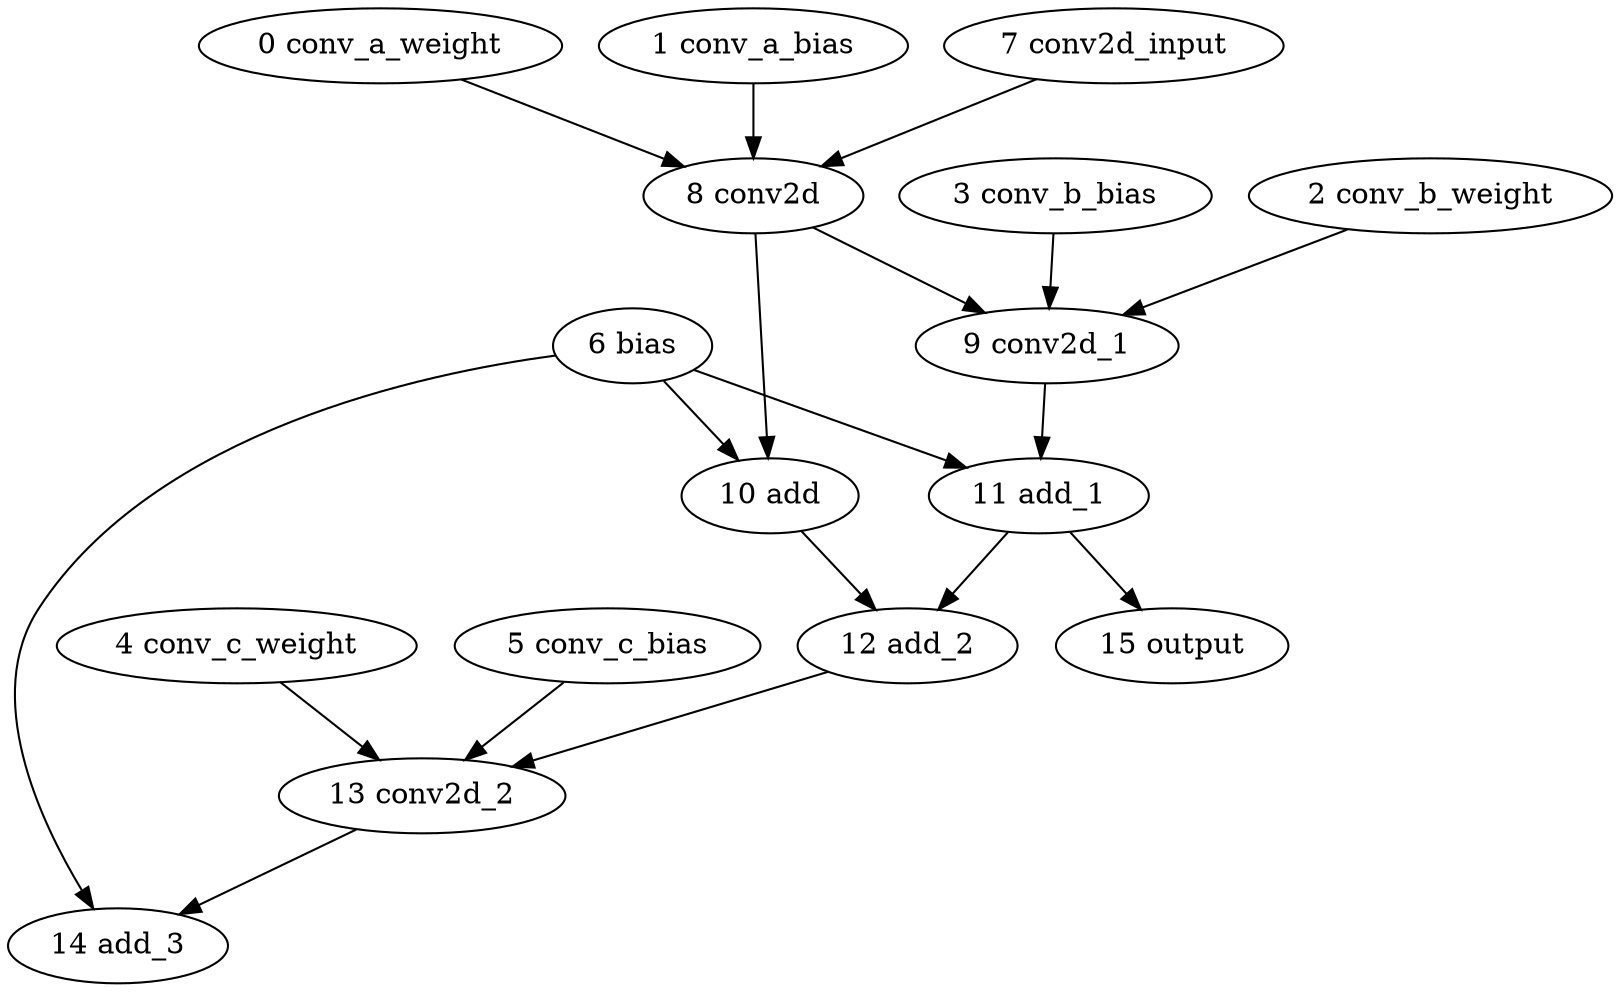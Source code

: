 strict digraph  {
"0 conv_a_weight" [id=0, type=get_attr];
"1 conv_a_bias" [id=1, type=get_attr];
"2 conv_b_weight" [id=2, type=get_attr];
"3 conv_b_bias" [id=3, type=get_attr];
"4 conv_c_weight" [id=4, type=get_attr];
"5 conv_c_bias" [id=5, type=get_attr];
"6 bias" [id=6, type=get_attr];
"7 conv2d_input" [id=7, type=input];
"8 conv2d" [id=8, type=conv2d];
"9 conv2d_1" [id=9, type=conv2d];
"10 add" [id=10, type=add];
"11 add_1" [id=11, type=add];
"12 add_2" [id=12, type=add];
"13 conv2d_2" [id=13, type=conv2d];
"14 add_3" [id=14, type=add];
"15 output" [id=15, type=output];
"0 conv_a_weight" -> "8 conv2d";
"1 conv_a_bias" -> "8 conv2d";
"2 conv_b_weight" -> "9 conv2d_1";
"3 conv_b_bias" -> "9 conv2d_1";
"4 conv_c_weight" -> "13 conv2d_2";
"5 conv_c_bias" -> "13 conv2d_2";
"6 bias" -> "10 add";
"6 bias" -> "11 add_1";
"6 bias" -> "14 add_3";
"7 conv2d_input" -> "8 conv2d";
"8 conv2d" -> "9 conv2d_1";
"8 conv2d" -> "10 add";
"9 conv2d_1" -> "11 add_1";
"10 add" -> "12 add_2";
"11 add_1" -> "12 add_2";
"11 add_1" -> "15 output";
"12 add_2" -> "13 conv2d_2";
"13 conv2d_2" -> "14 add_3";
}
